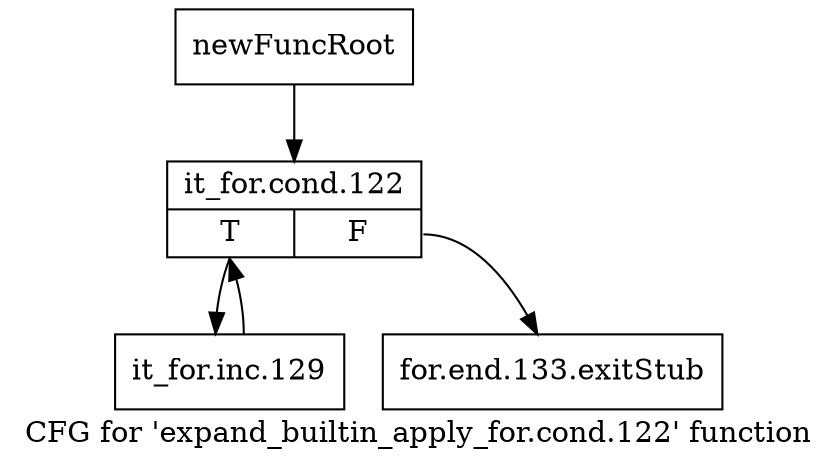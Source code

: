 digraph "CFG for 'expand_builtin_apply_for.cond.122' function" {
	label="CFG for 'expand_builtin_apply_for.cond.122' function";

	Node0x79e0010 [shape=record,label="{newFuncRoot}"];
	Node0x79e0010 -> Node0x79e00b0;
	Node0x79e0060 [shape=record,label="{for.end.133.exitStub}"];
	Node0x79e00b0 [shape=record,label="{it_for.cond.122|{<s0>T|<s1>F}}"];
	Node0x79e00b0:s0 -> Node0x79e0100;
	Node0x79e00b0:s1 -> Node0x79e0060;
	Node0x79e0100 [shape=record,label="{it_for.inc.129}"];
	Node0x79e0100 -> Node0x79e00b0;
}
